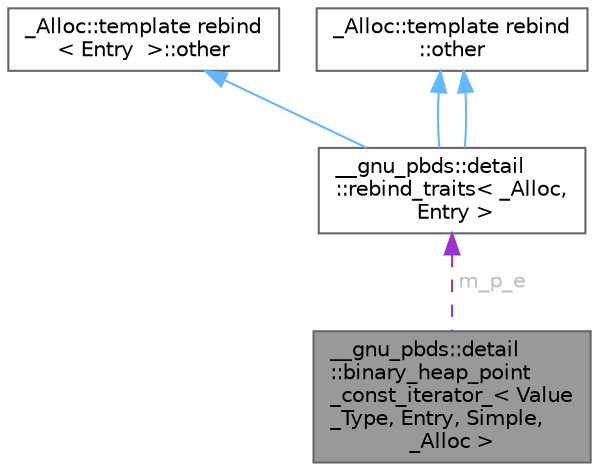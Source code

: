digraph "__gnu_pbds::detail::binary_heap_point_const_iterator_&lt; Value_Type, Entry, Simple, _Alloc &gt;"
{
 // LATEX_PDF_SIZE
  bgcolor="transparent";
  edge [fontname=Helvetica,fontsize=10,labelfontname=Helvetica,labelfontsize=10];
  node [fontname=Helvetica,fontsize=10,shape=box,height=0.2,width=0.4];
  Node1 [id="Node000001",label="__gnu_pbds::detail\l::binary_heap_point\l_const_iterator_\< Value\l_Type, Entry, Simple, \l_Alloc \>",height=0.2,width=0.4,color="gray40", fillcolor="grey60", style="filled", fontcolor="black",tooltip="Const point-type iterator."];
  Node2 -> Node1 [id="edge9_Node000001_Node000002",dir="back",color="darkorchid3",style="dashed",tooltip=" ",label=" m_p_e",fontcolor="grey" ];
  Node2 [id="Node000002",label="__gnu_pbds::detail\l::rebind_traits\< _Alloc,\l Entry \>",height=0.2,width=0.4,color="gray40", fillcolor="white", style="filled",URL="$struct____gnu__pbds_1_1detail_1_1rebind__traits.html",tooltip=" "];
  Node3 -> Node2 [id="edge10_Node000002_Node000003",dir="back",color="steelblue1",style="solid",tooltip=" "];
  Node3 [id="Node000003",label="_Alloc::template rebind\l\< Entry  \>::other",height=0.2,width=0.4,color="gray40", fillcolor="white", style="filled",tooltip=" "];
  Node4 -> Node2 [id="edge11_Node000002_Node000004",dir="back",color="steelblue1",style="solid",tooltip=" "];
  Node4 [id="Node000004",label="_Alloc::template rebind\l::other",height=0.2,width=0.4,color="gray40", fillcolor="white", style="filled",tooltip=" "];
  Node4 -> Node2 [id="edge12_Node000002_Node000004",dir="back",color="steelblue1",style="solid",tooltip=" "];
}
